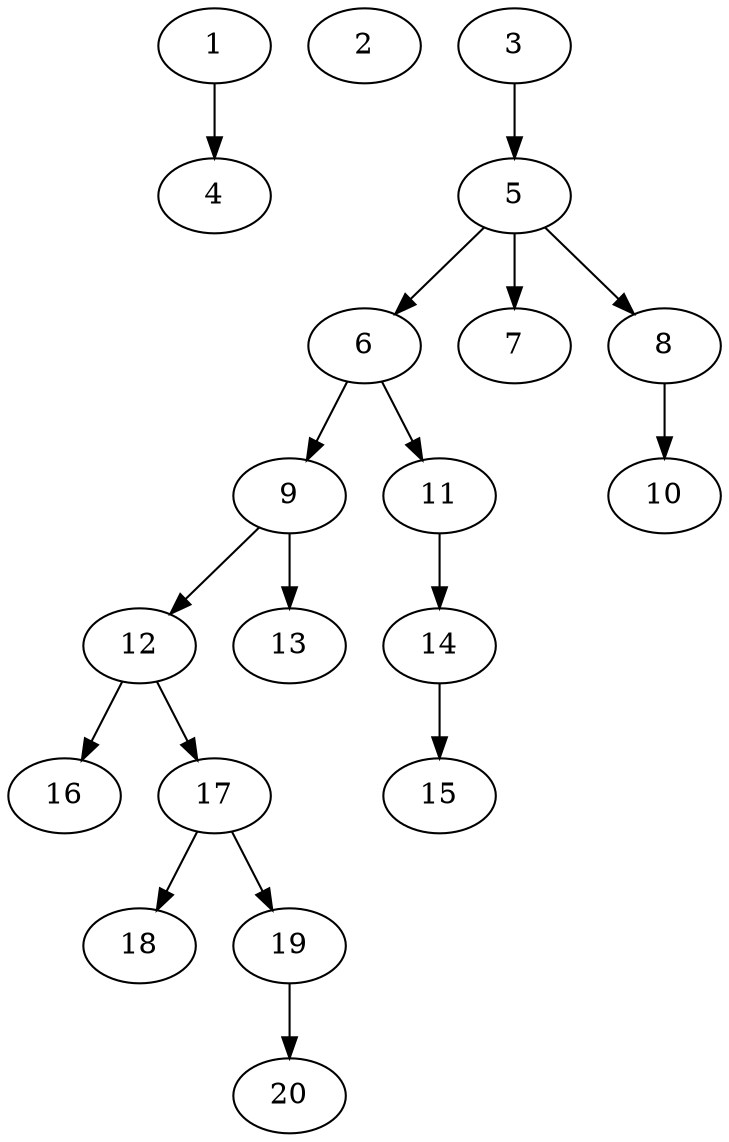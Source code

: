 // DAG (tier=1-easy, mode=compute, n=20, ccr=0.294, fat=0.425, density=0.266, regular=0.693, jump=0.040, mindata=262144, maxdata=2097152)
// DAG automatically generated by daggen at Sun Aug 24 16:33:32 2025
// /home/ermia/Project/Environments/daggen/bin/daggen --dot --ccr 0.294 --fat 0.425 --regular 0.693 --density 0.266 --jump 0.040 --mindata 262144 --maxdata 2097152 -n 20 
digraph G {
  1 [size="205860166579972", alpha="0.05", expect_size="102930083289986"]
  1 -> 4 [size ="4360742371328"]
  2 [size="14790827337285026", alpha="0.16", expect_size="7395413668642513"]
  3 [size="11840798155369096", alpha="0.09", expect_size="5920399077684548"]
  3 -> 5 [size ="7053888192512"]
  4 [size="1846164195804971008", alpha="0.12", expect_size="923082097902485504"]
  5 [size="1754415345797780", alpha="0.02", expect_size="877207672898890"]
  5 -> 6 [size ="3743198216192"]
  5 -> 7 [size ="3743198216192"]
  5 -> 8 [size ="3743198216192"]
  6 [size="422999569697253", alpha="0.03", expect_size="211499784848626"]
  6 -> 9 [size ="6629693063168"]
  6 -> 11 [size ="6629693063168"]
  7 [size="36614993873136", alpha="0.12", expect_size="18307496936568"]
  8 [size="1639309973570318", alpha="0.09", expect_size="819654986785159"]
  8 -> 10 [size ="2841422856192"]
  9 [size="62483174116482088", alpha="0.03", expect_size="31241587058241044"]
  9 -> 12 [size ="25251597516800"]
  9 -> 13 [size ="25251597516800"]
  10 [size="1026284792214670", alpha="0.04", expect_size="513142396107335"]
  11 [size="262144000000000000", alpha="0.15", expect_size="131072000000000000"]
  11 -> 14 [size ="3276800000000"]
  12 [size="6519227430354899", alpha="0.11", expect_size="3259613715177449"]
  12 -> 16 [size ="5301809971200"]
  12 -> 17 [size ="5301809971200"]
  13 [size="1557539790763589632", alpha="0.17", expect_size="778769895381794816"]
  14 [size="29281906981863424", alpha="0.01", expect_size="14640953490931712"]
  14 -> 15 [size ="760016273408"]
  15 [size="8271821799424000000", alpha="0.03", expect_size="4135910899712000000"]
  16 [size="43502095697969", alpha="0.18", expect_size="21751047848984"]
  17 [size="172033293286016", alpha="0.04", expect_size="86016646643008"]
  17 -> 18 [size ="7224134991872"]
  17 -> 19 [size ="7224134991872"]
  18 [size="313702395580951", alpha="0.02", expect_size="156851197790475"]
  19 [size="1234583632355204", alpha="0.10", expect_size="617291816177602"]
  19 -> 20 [size ="3224580915200"]
  20 [size="6167287528290533", alpha="0.19", expect_size="3083643764145266"]
}